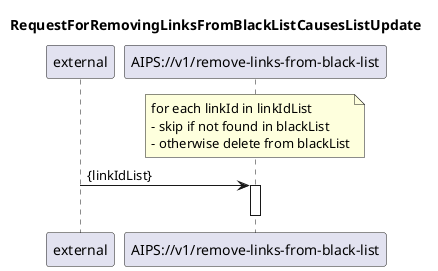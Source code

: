 @startuml 121_removeLinksFromBlackList
skinparam responseMessageBelowArrow true

title
RequestForRemovingLinksFromBlackListCausesListUpdate
end title

participant "external" as requestor
participant "AIPS://v1/remove-links-from-black-list" as removeLinks

note over removeLinks
for each linkId in linkIdList
- skip if not found in blackList 
- otherwise delete from blackList
end note

requestor -> removeLinks: {linkIdList}
activate removeLinks
deactivate removeLinks

@enduml